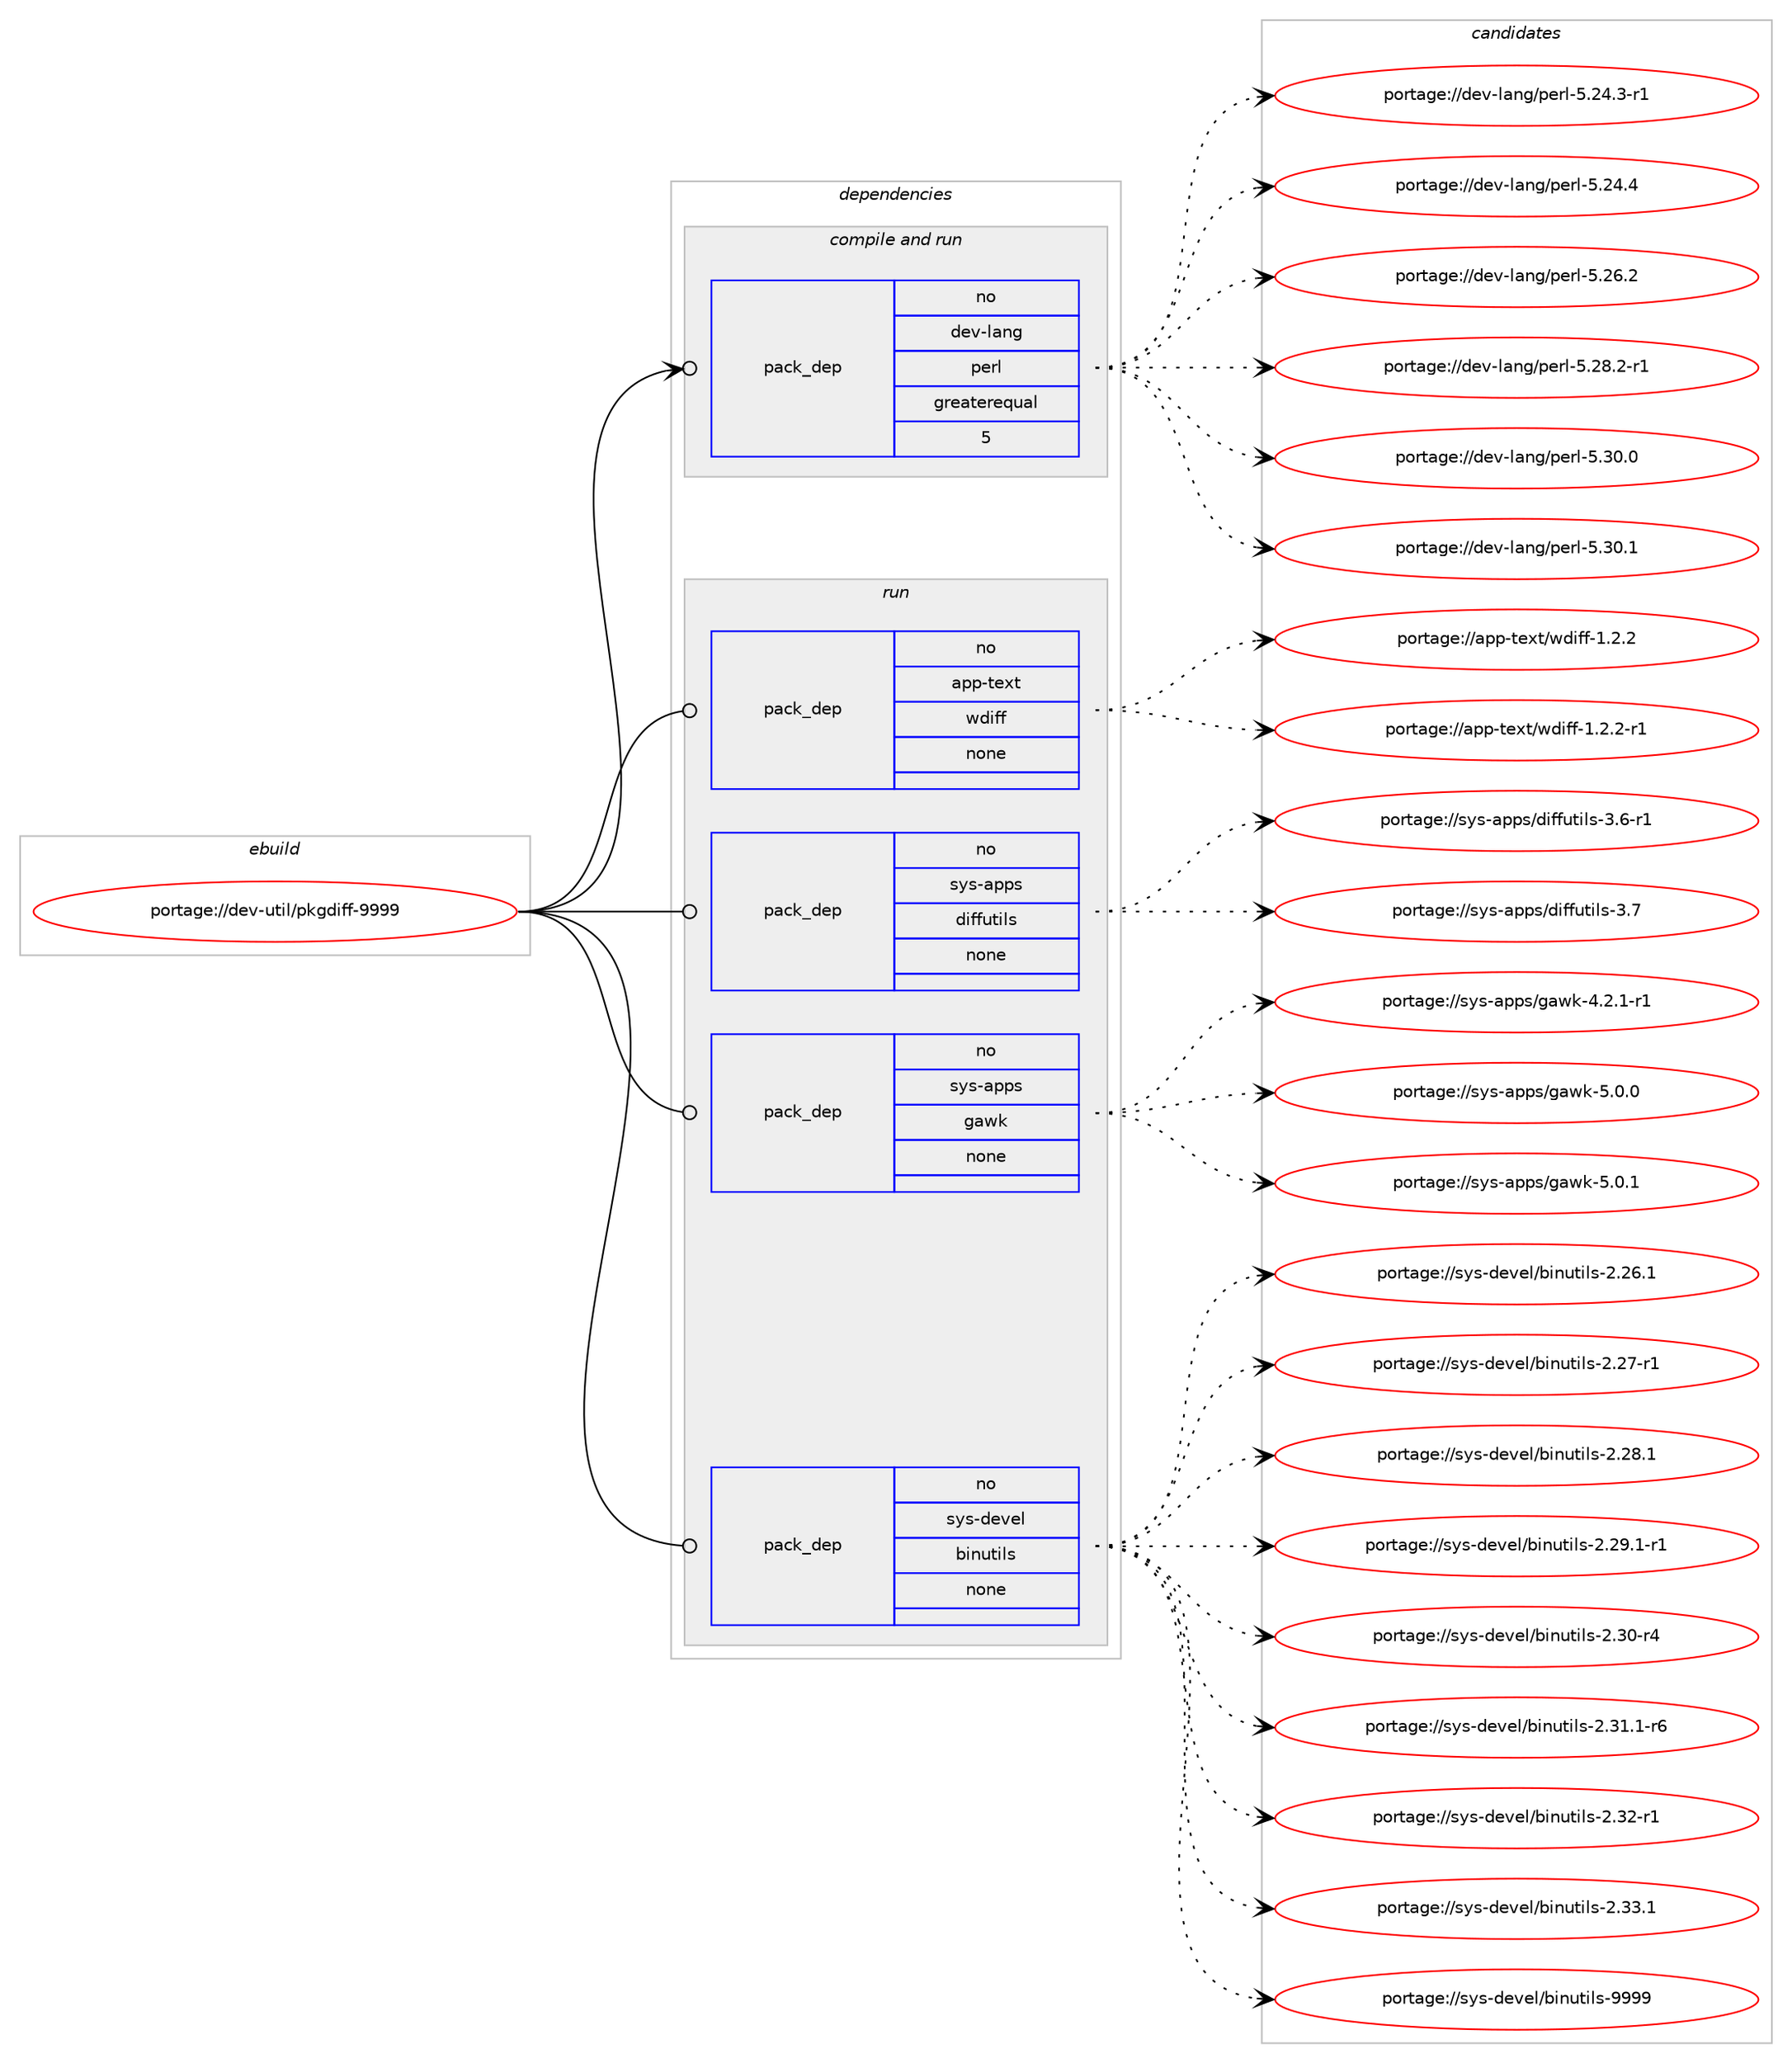 digraph prolog {

# *************
# Graph options
# *************

newrank=true;
concentrate=true;
compound=true;
graph [rankdir=LR,fontname=Helvetica,fontsize=10,ranksep=1.5];#, ranksep=2.5, nodesep=0.2];
edge  [arrowhead=vee];
node  [fontname=Helvetica,fontsize=10];

# **********
# The ebuild
# **********

subgraph cluster_leftcol {
color=gray;
rank=same;
label=<<i>ebuild</i>>;
id [label="portage://dev-util/pkgdiff-9999", color=red, width=4, href="../dev-util/pkgdiff-9999.svg"];
}

# ****************
# The dependencies
# ****************

subgraph cluster_midcol {
color=gray;
label=<<i>dependencies</i>>;
subgraph cluster_compile {
fillcolor="#eeeeee";
style=filled;
label=<<i>compile</i>>;
}
subgraph cluster_compileandrun {
fillcolor="#eeeeee";
style=filled;
label=<<i>compile and run</i>>;
subgraph pack189329 {
dependency264710 [label=<<TABLE BORDER="0" CELLBORDER="1" CELLSPACING="0" CELLPADDING="4" WIDTH="220"><TR><TD ROWSPAN="6" CELLPADDING="30">pack_dep</TD></TR><TR><TD WIDTH="110">no</TD></TR><TR><TD>dev-lang</TD></TR><TR><TD>perl</TD></TR><TR><TD>greaterequal</TD></TR><TR><TD>5</TD></TR></TABLE>>, shape=none, color=blue];
}
id:e -> dependency264710:w [weight=20,style="solid",arrowhead="odotvee"];
}
subgraph cluster_run {
fillcolor="#eeeeee";
style=filled;
label=<<i>run</i>>;
subgraph pack189330 {
dependency264711 [label=<<TABLE BORDER="0" CELLBORDER="1" CELLSPACING="0" CELLPADDING="4" WIDTH="220"><TR><TD ROWSPAN="6" CELLPADDING="30">pack_dep</TD></TR><TR><TD WIDTH="110">no</TD></TR><TR><TD>app-text</TD></TR><TR><TD>wdiff</TD></TR><TR><TD>none</TD></TR><TR><TD></TD></TR></TABLE>>, shape=none, color=blue];
}
id:e -> dependency264711:w [weight=20,style="solid",arrowhead="odot"];
subgraph pack189331 {
dependency264712 [label=<<TABLE BORDER="0" CELLBORDER="1" CELLSPACING="0" CELLPADDING="4" WIDTH="220"><TR><TD ROWSPAN="6" CELLPADDING="30">pack_dep</TD></TR><TR><TD WIDTH="110">no</TD></TR><TR><TD>sys-apps</TD></TR><TR><TD>diffutils</TD></TR><TR><TD>none</TD></TR><TR><TD></TD></TR></TABLE>>, shape=none, color=blue];
}
id:e -> dependency264712:w [weight=20,style="solid",arrowhead="odot"];
subgraph pack189332 {
dependency264713 [label=<<TABLE BORDER="0" CELLBORDER="1" CELLSPACING="0" CELLPADDING="4" WIDTH="220"><TR><TD ROWSPAN="6" CELLPADDING="30">pack_dep</TD></TR><TR><TD WIDTH="110">no</TD></TR><TR><TD>sys-apps</TD></TR><TR><TD>gawk</TD></TR><TR><TD>none</TD></TR><TR><TD></TD></TR></TABLE>>, shape=none, color=blue];
}
id:e -> dependency264713:w [weight=20,style="solid",arrowhead="odot"];
subgraph pack189333 {
dependency264714 [label=<<TABLE BORDER="0" CELLBORDER="1" CELLSPACING="0" CELLPADDING="4" WIDTH="220"><TR><TD ROWSPAN="6" CELLPADDING="30">pack_dep</TD></TR><TR><TD WIDTH="110">no</TD></TR><TR><TD>sys-devel</TD></TR><TR><TD>binutils</TD></TR><TR><TD>none</TD></TR><TR><TD></TD></TR></TABLE>>, shape=none, color=blue];
}
id:e -> dependency264714:w [weight=20,style="solid",arrowhead="odot"];
}
}

# **************
# The candidates
# **************

subgraph cluster_choices {
rank=same;
color=gray;
label=<<i>candidates</i>>;

subgraph choice189329 {
color=black;
nodesep=1;
choiceportage100101118451089711010347112101114108455346505246514511449 [label="portage://dev-lang/perl-5.24.3-r1", color=red, width=4,href="../dev-lang/perl-5.24.3-r1.svg"];
choiceportage10010111845108971101034711210111410845534650524652 [label="portage://dev-lang/perl-5.24.4", color=red, width=4,href="../dev-lang/perl-5.24.4.svg"];
choiceportage10010111845108971101034711210111410845534650544650 [label="portage://dev-lang/perl-5.26.2", color=red, width=4,href="../dev-lang/perl-5.26.2.svg"];
choiceportage100101118451089711010347112101114108455346505646504511449 [label="portage://dev-lang/perl-5.28.2-r1", color=red, width=4,href="../dev-lang/perl-5.28.2-r1.svg"];
choiceportage10010111845108971101034711210111410845534651484648 [label="portage://dev-lang/perl-5.30.0", color=red, width=4,href="../dev-lang/perl-5.30.0.svg"];
choiceportage10010111845108971101034711210111410845534651484649 [label="portage://dev-lang/perl-5.30.1", color=red, width=4,href="../dev-lang/perl-5.30.1.svg"];
dependency264710:e -> choiceportage100101118451089711010347112101114108455346505246514511449:w [style=dotted,weight="100"];
dependency264710:e -> choiceportage10010111845108971101034711210111410845534650524652:w [style=dotted,weight="100"];
dependency264710:e -> choiceportage10010111845108971101034711210111410845534650544650:w [style=dotted,weight="100"];
dependency264710:e -> choiceportage100101118451089711010347112101114108455346505646504511449:w [style=dotted,weight="100"];
dependency264710:e -> choiceportage10010111845108971101034711210111410845534651484648:w [style=dotted,weight="100"];
dependency264710:e -> choiceportage10010111845108971101034711210111410845534651484649:w [style=dotted,weight="100"];
}
subgraph choice189330 {
color=black;
nodesep=1;
choiceportage971121124511610112011647119100105102102454946504650 [label="portage://app-text/wdiff-1.2.2", color=red, width=4,href="../app-text/wdiff-1.2.2.svg"];
choiceportage9711211245116101120116471191001051021024549465046504511449 [label="portage://app-text/wdiff-1.2.2-r1", color=red, width=4,href="../app-text/wdiff-1.2.2-r1.svg"];
dependency264711:e -> choiceportage971121124511610112011647119100105102102454946504650:w [style=dotted,weight="100"];
dependency264711:e -> choiceportage9711211245116101120116471191001051021024549465046504511449:w [style=dotted,weight="100"];
}
subgraph choice189331 {
color=black;
nodesep=1;
choiceportage115121115459711211211547100105102102117116105108115455146544511449 [label="portage://sys-apps/diffutils-3.6-r1", color=red, width=4,href="../sys-apps/diffutils-3.6-r1.svg"];
choiceportage11512111545971121121154710010510210211711610510811545514655 [label="portage://sys-apps/diffutils-3.7", color=red, width=4,href="../sys-apps/diffutils-3.7.svg"];
dependency264712:e -> choiceportage115121115459711211211547100105102102117116105108115455146544511449:w [style=dotted,weight="100"];
dependency264712:e -> choiceportage11512111545971121121154710010510210211711610510811545514655:w [style=dotted,weight="100"];
}
subgraph choice189332 {
color=black;
nodesep=1;
choiceportage115121115459711211211547103971191074552465046494511449 [label="portage://sys-apps/gawk-4.2.1-r1", color=red, width=4,href="../sys-apps/gawk-4.2.1-r1.svg"];
choiceportage11512111545971121121154710397119107455346484648 [label="portage://sys-apps/gawk-5.0.0", color=red, width=4,href="../sys-apps/gawk-5.0.0.svg"];
choiceportage11512111545971121121154710397119107455346484649 [label="portage://sys-apps/gawk-5.0.1", color=red, width=4,href="../sys-apps/gawk-5.0.1.svg"];
dependency264713:e -> choiceportage115121115459711211211547103971191074552465046494511449:w [style=dotted,weight="100"];
dependency264713:e -> choiceportage11512111545971121121154710397119107455346484648:w [style=dotted,weight="100"];
dependency264713:e -> choiceportage11512111545971121121154710397119107455346484649:w [style=dotted,weight="100"];
}
subgraph choice189333 {
color=black;
nodesep=1;
choiceportage11512111545100101118101108479810511011711610510811545504650544649 [label="portage://sys-devel/binutils-2.26.1", color=red, width=4,href="../sys-devel/binutils-2.26.1.svg"];
choiceportage11512111545100101118101108479810511011711610510811545504650554511449 [label="portage://sys-devel/binutils-2.27-r1", color=red, width=4,href="../sys-devel/binutils-2.27-r1.svg"];
choiceportage11512111545100101118101108479810511011711610510811545504650564649 [label="portage://sys-devel/binutils-2.28.1", color=red, width=4,href="../sys-devel/binutils-2.28.1.svg"];
choiceportage115121115451001011181011084798105110117116105108115455046505746494511449 [label="portage://sys-devel/binutils-2.29.1-r1", color=red, width=4,href="../sys-devel/binutils-2.29.1-r1.svg"];
choiceportage11512111545100101118101108479810511011711610510811545504651484511452 [label="portage://sys-devel/binutils-2.30-r4", color=red, width=4,href="../sys-devel/binutils-2.30-r4.svg"];
choiceportage115121115451001011181011084798105110117116105108115455046514946494511454 [label="portage://sys-devel/binutils-2.31.1-r6", color=red, width=4,href="../sys-devel/binutils-2.31.1-r6.svg"];
choiceportage11512111545100101118101108479810511011711610510811545504651504511449 [label="portage://sys-devel/binutils-2.32-r1", color=red, width=4,href="../sys-devel/binutils-2.32-r1.svg"];
choiceportage11512111545100101118101108479810511011711610510811545504651514649 [label="portage://sys-devel/binutils-2.33.1", color=red, width=4,href="../sys-devel/binutils-2.33.1.svg"];
choiceportage1151211154510010111810110847981051101171161051081154557575757 [label="portage://sys-devel/binutils-9999", color=red, width=4,href="../sys-devel/binutils-9999.svg"];
dependency264714:e -> choiceportage11512111545100101118101108479810511011711610510811545504650544649:w [style=dotted,weight="100"];
dependency264714:e -> choiceportage11512111545100101118101108479810511011711610510811545504650554511449:w [style=dotted,weight="100"];
dependency264714:e -> choiceportage11512111545100101118101108479810511011711610510811545504650564649:w [style=dotted,weight="100"];
dependency264714:e -> choiceportage115121115451001011181011084798105110117116105108115455046505746494511449:w [style=dotted,weight="100"];
dependency264714:e -> choiceportage11512111545100101118101108479810511011711610510811545504651484511452:w [style=dotted,weight="100"];
dependency264714:e -> choiceportage115121115451001011181011084798105110117116105108115455046514946494511454:w [style=dotted,weight="100"];
dependency264714:e -> choiceportage11512111545100101118101108479810511011711610510811545504651504511449:w [style=dotted,weight="100"];
dependency264714:e -> choiceportage11512111545100101118101108479810511011711610510811545504651514649:w [style=dotted,weight="100"];
dependency264714:e -> choiceportage1151211154510010111810110847981051101171161051081154557575757:w [style=dotted,weight="100"];
}
}

}
